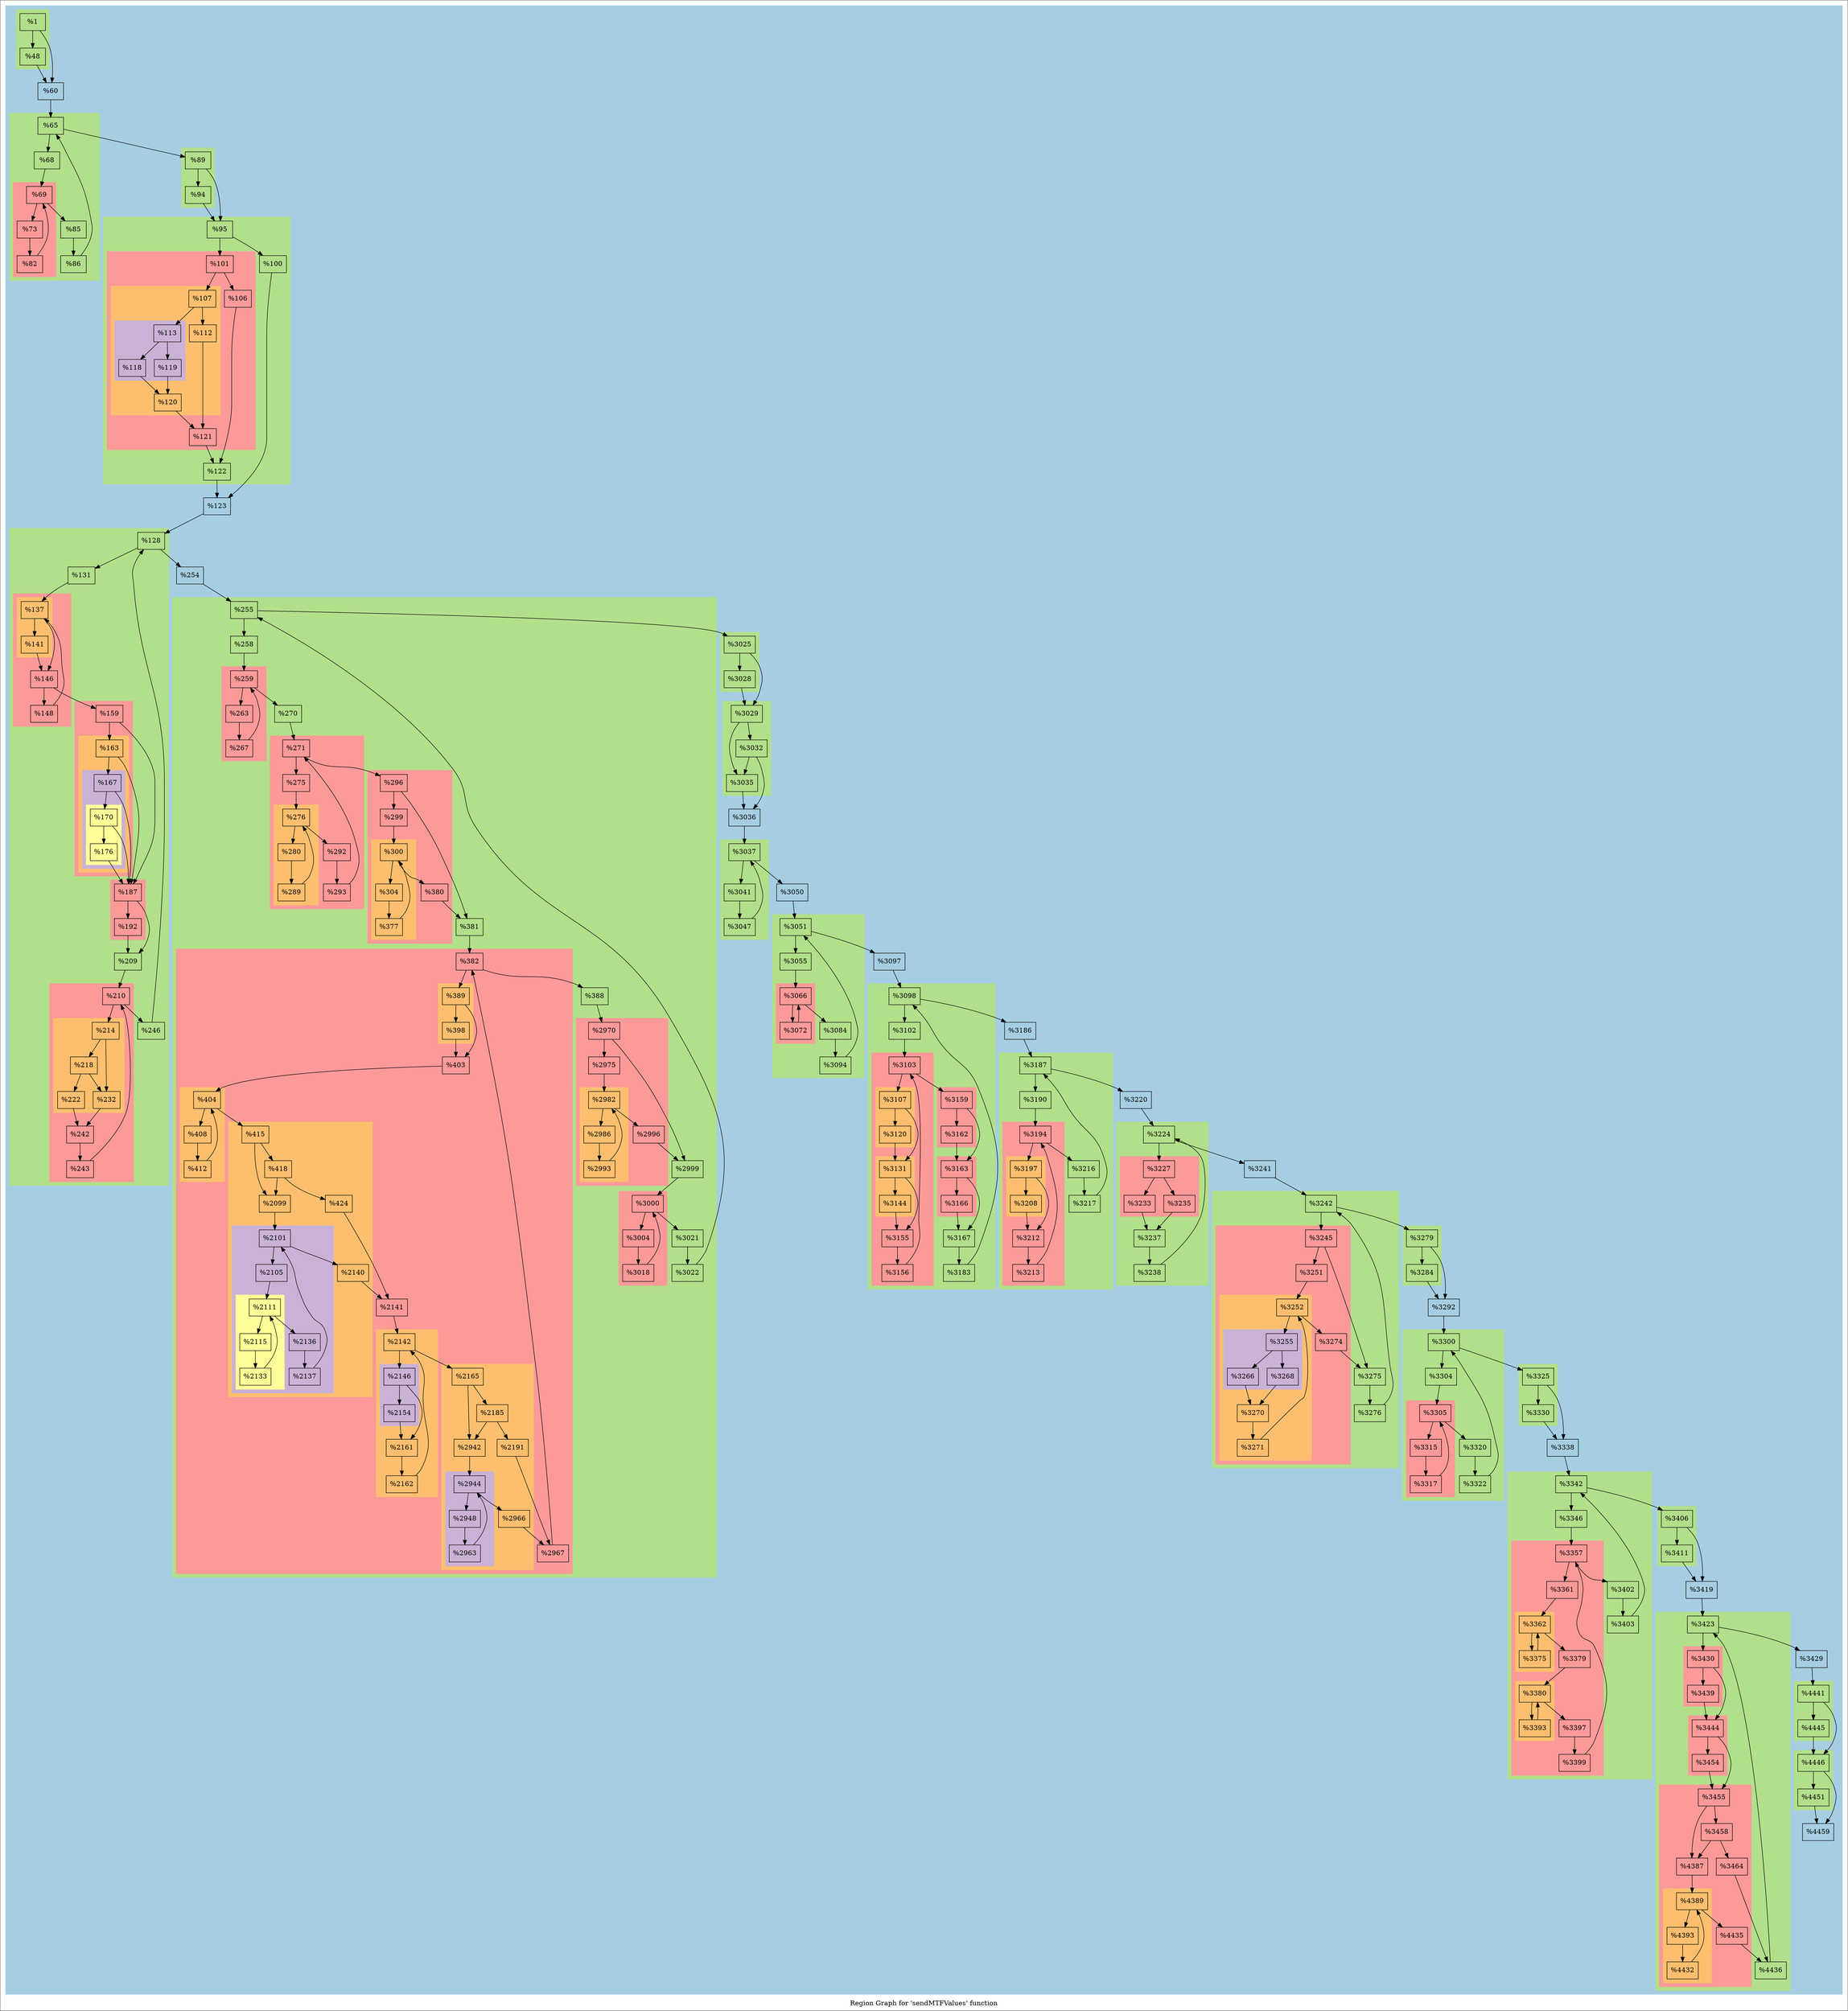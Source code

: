 digraph "Region Graph for 'sendMTFValues' function" {
	label="Region Graph for 'sendMTFValues' function";

	Node0x147b890 [shape=record,label="{%1}"];
	Node0x147b890 -> Node0x12e6710;
	Node0x147b890 -> Node0x143e8c0;
	Node0x12e6710 [shape=record,label="{%48}"];
	Node0x12e6710 -> Node0x143e8c0;
	Node0x143e8c0 [shape=record,label="{%60}"];
	Node0x143e8c0 -> Node0x13453e0;
	Node0x13453e0 [shape=record,label="{%65}"];
	Node0x13453e0 -> Node0x1156f00;
	Node0x13453e0 -> Node0x13b20c0;
	Node0x1156f00 [shape=record,label="{%68}"];
	Node0x1156f00 -> Node0x12dd8f0;
	Node0x12dd8f0 [shape=record,label="{%69}"];
	Node0x12dd8f0 -> Node0x1450330;
	Node0x12dd8f0 -> Node0x12b37b0;
	Node0x1450330 [shape=record,label="{%73}"];
	Node0x1450330 -> Node0x13bce50;
	Node0x13bce50 [shape=record,label="{%82}"];
	Node0x13bce50 -> Node0x12dd8f0[constraint=false];
	Node0x12b37b0 [shape=record,label="{%85}"];
	Node0x12b37b0 -> Node0x1397a80;
	Node0x1397a80 [shape=record,label="{%86}"];
	Node0x1397a80 -> Node0x13453e0[constraint=false];
	Node0x13b20c0 [shape=record,label="{%89}"];
	Node0x13b20c0 -> Node0x135a290;
	Node0x13b20c0 -> Node0x12a16a0;
	Node0x135a290 [shape=record,label="{%95}"];
	Node0x135a290 -> Node0x11e00a0;
	Node0x135a290 -> Node0x13ab980;
	Node0x11e00a0 [shape=record,label="{%100}"];
	Node0x11e00a0 -> Node0x13b7f10;
	Node0x13b7f10 [shape=record,label="{%123}"];
	Node0x13b7f10 -> Node0x137c680;
	Node0x137c680 [shape=record,label="{%128}"];
	Node0x137c680 -> Node0x11f5010;
	Node0x137c680 -> Node0x1452210;
	Node0x11f5010 [shape=record,label="{%131}"];
	Node0x11f5010 -> Node0x1429c80;
	Node0x1429c80 [shape=record,label="{%137}"];
	Node0x1429c80 -> Node0x13b1e40;
	Node0x1429c80 -> Node0x145c680;
	Node0x13b1e40 [shape=record,label="{%141}"];
	Node0x13b1e40 -> Node0x145c680;
	Node0x145c680 [shape=record,label="{%146}"];
	Node0x145c680 -> Node0x1452520;
	Node0x145c680 -> Node0x112ec30;
	Node0x1452520 [shape=record,label="{%148}"];
	Node0x1452520 -> Node0x1429c80[constraint=false];
	Node0x112ec30 [shape=record,label="{%159}"];
	Node0x112ec30 -> Node0x1394560;
	Node0x112ec30 -> Node0x1377e50;
	Node0x1394560 [shape=record,label="{%163}"];
	Node0x1394560 -> Node0x11b4070;
	Node0x1394560 -> Node0x1377e50;
	Node0x11b4070 [shape=record,label="{%167}"];
	Node0x11b4070 -> Node0x1398800;
	Node0x11b4070 -> Node0x1377e50;
	Node0x1398800 [shape=record,label="{%170}"];
	Node0x1398800 -> Node0x137ab70;
	Node0x1398800 -> Node0x1377e50;
	Node0x137ab70 [shape=record,label="{%176}"];
	Node0x137ab70 -> Node0x1377e50;
	Node0x1377e50 [shape=record,label="{%187}"];
	Node0x1377e50 -> Node0x13bbca0;
	Node0x1377e50 -> Node0x13f5a20;
	Node0x13bbca0 [shape=record,label="{%192}"];
	Node0x13bbca0 -> Node0x13f5a20;
	Node0x13f5a20 [shape=record,label="{%209}"];
	Node0x13f5a20 -> Node0x1384a20;
	Node0x1384a20 [shape=record,label="{%210}"];
	Node0x1384a20 -> Node0x13aa790;
	Node0x1384a20 -> Node0x1436c30;
	Node0x13aa790 [shape=record,label="{%214}"];
	Node0x13aa790 -> Node0x12e7980;
	Node0x13aa790 -> Node0x13b6fa0;
	Node0x12e7980 [shape=record,label="{%218}"];
	Node0x12e7980 -> Node0x13bc8f0;
	Node0x12e7980 -> Node0x13b6fa0;
	Node0x13bc8f0 [shape=record,label="{%222}"];
	Node0x13bc8f0 -> Node0x11d58e0;
	Node0x11d58e0 [shape=record,label="{%242}"];
	Node0x11d58e0 -> Node0x115ba20;
	Node0x115ba20 [shape=record,label="{%243}"];
	Node0x115ba20 -> Node0x1384a20[constraint=false];
	Node0x13b6fa0 [shape=record,label="{%232}"];
	Node0x13b6fa0 -> Node0x11d58e0;
	Node0x1436c30 [shape=record,label="{%246}"];
	Node0x1436c30 -> Node0x137c680[constraint=false];
	Node0x1452210 [shape=record,label="{%254}"];
	Node0x1452210 -> Node0x1111750;
	Node0x1111750 [shape=record,label="{%255}"];
	Node0x1111750 -> Node0x129dcd0;
	Node0x1111750 -> Node0x1386bf0;
	Node0x129dcd0 [shape=record,label="{%258}"];
	Node0x129dcd0 -> Node0x10f95d0;
	Node0x10f95d0 [shape=record,label="{%259}"];
	Node0x10f95d0 -> Node0x11e1ed0;
	Node0x10f95d0 -> Node0x13ac770;
	Node0x11e1ed0 [shape=record,label="{%263}"];
	Node0x11e1ed0 -> Node0x1429490;
	Node0x1429490 [shape=record,label="{%267}"];
	Node0x1429490 -> Node0x10f95d0[constraint=false];
	Node0x13ac770 [shape=record,label="{%270}"];
	Node0x13ac770 -> Node0x112b8a0;
	Node0x112b8a0 [shape=record,label="{%271}"];
	Node0x112b8a0 -> Node0x13a7370;
	Node0x112b8a0 -> Node0x13d7680;
	Node0x13a7370 [shape=record,label="{%275}"];
	Node0x13a7370 -> Node0x134b550;
	Node0x134b550 [shape=record,label="{%276}"];
	Node0x134b550 -> Node0x14797e0;
	Node0x134b550 -> Node0x13bbea0;
	Node0x14797e0 [shape=record,label="{%280}"];
	Node0x14797e0 -> Node0x10b8430;
	Node0x10b8430 [shape=record,label="{%289}"];
	Node0x10b8430 -> Node0x134b550[constraint=false];
	Node0x13bbea0 [shape=record,label="{%292}"];
	Node0x13bbea0 -> Node0x10b7010;
	Node0x10b7010 [shape=record,label="{%293}"];
	Node0x10b7010 -> Node0x112b8a0[constraint=false];
	Node0x13d7680 [shape=record,label="{%296}"];
	Node0x13d7680 -> Node0x1456720;
	Node0x13d7680 -> Node0x10b9400;
	Node0x1456720 [shape=record,label="{%299}"];
	Node0x1456720 -> Node0x1346680;
	Node0x1346680 [shape=record,label="{%300}"];
	Node0x1346680 -> Node0x145a420;
	Node0x1346680 -> Node0x142a6f0;
	Node0x145a420 [shape=record,label="{%304}"];
	Node0x145a420 -> Node0x12f0a00;
	Node0x12f0a00 [shape=record,label="{%377}"];
	Node0x12f0a00 -> Node0x1346680[constraint=false];
	Node0x142a6f0 [shape=record,label="{%380}"];
	Node0x142a6f0 -> Node0x10b9400;
	Node0x10b9400 [shape=record,label="{%381}"];
	Node0x10b9400 -> Node0x1485090;
	Node0x1485090 [shape=record,label="{%382}"];
	Node0x1485090 -> Node0x14850f0;
	Node0x1485090 -> Node0x1485150;
	Node0x14850f0 [shape=record,label="{%388}"];
	Node0x14850f0 -> Node0x14851b0;
	Node0x14851b0 [shape=record,label="{%2970}"];
	Node0x14851b0 -> Node0x1485210;
	Node0x14851b0 -> Node0x1485270;
	Node0x1485210 [shape=record,label="{%2975}"];
	Node0x1485210 -> Node0x14852d0;
	Node0x14852d0 [shape=record,label="{%2982}"];
	Node0x14852d0 -> Node0x1485330;
	Node0x14852d0 -> Node0x1485390;
	Node0x1485330 [shape=record,label="{%2986}"];
	Node0x1485330 -> Node0x14853f0;
	Node0x14853f0 [shape=record,label="{%2993}"];
	Node0x14853f0 -> Node0x14852d0[constraint=false];
	Node0x1485390 [shape=record,label="{%2996}"];
	Node0x1485390 -> Node0x1485270;
	Node0x1485270 [shape=record,label="{%2999}"];
	Node0x1485270 -> Node0x1485450;
	Node0x1485450 [shape=record,label="{%3000}"];
	Node0x1485450 -> Node0x14854b0;
	Node0x1485450 -> Node0x1485510;
	Node0x14854b0 [shape=record,label="{%3004}"];
	Node0x14854b0 -> Node0x1485570;
	Node0x1485570 [shape=record,label="{%3018}"];
	Node0x1485570 -> Node0x1485450[constraint=false];
	Node0x1485510 [shape=record,label="{%3021}"];
	Node0x1485510 -> Node0x14855d0;
	Node0x14855d0 [shape=record,label="{%3022}"];
	Node0x14855d0 -> Node0x1111750[constraint=false];
	Node0x1485150 [shape=record,label="{%389}"];
	Node0x1485150 -> Node0x1485630;
	Node0x1485150 -> Node0x1485690;
	Node0x1485630 [shape=record,label="{%398}"];
	Node0x1485630 -> Node0x1485690;
	Node0x1485690 [shape=record,label="{%403}"];
	Node0x1485690 -> Node0x14856f0;
	Node0x14856f0 [shape=record,label="{%404}"];
	Node0x14856f0 -> Node0x1485750;
	Node0x14856f0 -> Node0x14857b0;
	Node0x1485750 [shape=record,label="{%408}"];
	Node0x1485750 -> Node0x1485810;
	Node0x1485810 [shape=record,label="{%412}"];
	Node0x1485810 -> Node0x14856f0[constraint=false];
	Node0x14857b0 [shape=record,label="{%415}"];
	Node0x14857b0 -> Node0x1485870;
	Node0x14857b0 -> Node0x14858d0;
	Node0x1485870 [shape=record,label="{%418}"];
	Node0x1485870 -> Node0x1485930;
	Node0x1485870 -> Node0x14858d0;
	Node0x1485930 [shape=record,label="{%424}"];
	Node0x1485930 -> Node0x1485990;
	Node0x1485990 [shape=record,label="{%2141}"];
	Node0x1485990 -> Node0x14859f0;
	Node0x14859f0 [shape=record,label="{%2142}"];
	Node0x14859f0 -> Node0x1485a50;
	Node0x14859f0 -> Node0x1485ab0;
	Node0x1485a50 [shape=record,label="{%2146}"];
	Node0x1485a50 -> Node0x1485b10;
	Node0x1485a50 -> Node0x1485b70;
	Node0x1485b10 [shape=record,label="{%2154}"];
	Node0x1485b10 -> Node0x1485b70;
	Node0x1485b70 [shape=record,label="{%2161}"];
	Node0x1485b70 -> Node0x1484400;
	Node0x1484400 [shape=record,label="{%2162}"];
	Node0x1484400 -> Node0x14859f0[constraint=false];
	Node0x1485ab0 [shape=record,label="{%2165}"];
	Node0x1485ab0 -> Node0x1484460;
	Node0x1485ab0 -> Node0x14844c0;
	Node0x1484460 [shape=record,label="{%2185}"];
	Node0x1484460 -> Node0x1484520;
	Node0x1484460 -> Node0x14844c0;
	Node0x1484520 [shape=record,label="{%2191}"];
	Node0x1484520 -> Node0x1484580;
	Node0x1484580 [shape=record,label="{%2967}"];
	Node0x1484580 -> Node0x1485090[constraint=false];
	Node0x14844c0 [shape=record,label="{%2942}"];
	Node0x14844c0 -> Node0x14845e0;
	Node0x14845e0 [shape=record,label="{%2944}"];
	Node0x14845e0 -> Node0x1484640;
	Node0x14845e0 -> Node0x14846a0;
	Node0x1484640 [shape=record,label="{%2948}"];
	Node0x1484640 -> Node0x1484700;
	Node0x1484700 [shape=record,label="{%2963}"];
	Node0x1484700 -> Node0x14845e0[constraint=false];
	Node0x14846a0 [shape=record,label="{%2966}"];
	Node0x14846a0 -> Node0x1484580;
	Node0x14858d0 [shape=record,label="{%2099}"];
	Node0x14858d0 -> Node0x1484760;
	Node0x1484760 [shape=record,label="{%2101}"];
	Node0x1484760 -> Node0x14847c0;
	Node0x1484760 -> Node0x1484820;
	Node0x14847c0 [shape=record,label="{%2105}"];
	Node0x14847c0 -> Node0x1484880;
	Node0x1484880 [shape=record,label="{%2111}"];
	Node0x1484880 -> Node0x14848e0;
	Node0x1484880 -> Node0x1486e30;
	Node0x14848e0 [shape=record,label="{%2115}"];
	Node0x14848e0 -> Node0x1486e90;
	Node0x1486e90 [shape=record,label="{%2133}"];
	Node0x1486e90 -> Node0x1484880[constraint=false];
	Node0x1486e30 [shape=record,label="{%2136}"];
	Node0x1486e30 -> Node0x1486ef0;
	Node0x1486ef0 [shape=record,label="{%2137}"];
	Node0x1486ef0 -> Node0x1484760[constraint=false];
	Node0x1484820 [shape=record,label="{%2140}"];
	Node0x1484820 -> Node0x1485990;
	Node0x1386bf0 [shape=record,label="{%3025}"];
	Node0x1386bf0 -> Node0x1486f50;
	Node0x1386bf0 -> Node0x1486fb0;
	Node0x1486f50 [shape=record,label="{%3029}"];
	Node0x1486f50 -> Node0x1487010;
	Node0x1486f50 -> Node0x1487070;
	Node0x1487010 [shape=record,label="{%3032}"];
	Node0x1487010 -> Node0x14870d0;
	Node0x1487010 -> Node0x1487070;
	Node0x14870d0 [shape=record,label="{%3036}"];
	Node0x14870d0 -> Node0x1487130;
	Node0x1487130 [shape=record,label="{%3037}"];
	Node0x1487130 -> Node0x14891a0;
	Node0x1487130 -> Node0x1489200;
	Node0x14891a0 [shape=record,label="{%3041}"];
	Node0x14891a0 -> Node0x1489260;
	Node0x1489260 [shape=record,label="{%3047}"];
	Node0x1489260 -> Node0x1487130[constraint=false];
	Node0x1489200 [shape=record,label="{%3050}"];
	Node0x1489200 -> Node0x14892c0;
	Node0x14892c0 [shape=record,label="{%3051}"];
	Node0x14892c0 -> Node0x1489320;
	Node0x14892c0 -> Node0x1489380;
	Node0x1489320 [shape=record,label="{%3055}"];
	Node0x1489320 -> Node0x14893e0;
	Node0x14893e0 [shape=record,label="{%3066}"];
	Node0x14893e0 -> Node0x1489440;
	Node0x14893e0 -> Node0x14894a0;
	Node0x1489440 [shape=record,label="{%3072}"];
	Node0x1489440 -> Node0x14893e0[constraint=false];
	Node0x14894a0 [shape=record,label="{%3084}"];
	Node0x14894a0 -> Node0x1489500;
	Node0x1489500 [shape=record,label="{%3094}"];
	Node0x1489500 -> Node0x14892c0[constraint=false];
	Node0x1489380 [shape=record,label="{%3097}"];
	Node0x1489380 -> Node0x1489560;
	Node0x1489560 [shape=record,label="{%3098}"];
	Node0x1489560 -> Node0x14895c0;
	Node0x1489560 -> Node0x1489620;
	Node0x14895c0 [shape=record,label="{%3102}"];
	Node0x14895c0 -> Node0x1489680;
	Node0x1489680 [shape=record,label="{%3103}"];
	Node0x1489680 -> Node0x14896e0;
	Node0x1489680 -> Node0x1489740;
	Node0x14896e0 [shape=record,label="{%3107}"];
	Node0x14896e0 -> Node0x14897a0;
	Node0x14896e0 -> Node0x1489800;
	Node0x14897a0 [shape=record,label="{%3120}"];
	Node0x14897a0 -> Node0x1489800;
	Node0x1489800 [shape=record,label="{%3131}"];
	Node0x1489800 -> Node0x1489860;
	Node0x1489800 -> Node0x14898c0;
	Node0x1489860 [shape=record,label="{%3144}"];
	Node0x1489860 -> Node0x14898c0;
	Node0x14898c0 [shape=record,label="{%3155}"];
	Node0x14898c0 -> Node0x1489920;
	Node0x1489920 [shape=record,label="{%3156}"];
	Node0x1489920 -> Node0x1489680[constraint=false];
	Node0x1489740 [shape=record,label="{%3159}"];
	Node0x1489740 -> Node0x1489980;
	Node0x1489740 -> Node0x14899e0;
	Node0x1489980 [shape=record,label="{%3162}"];
	Node0x1489980 -> Node0x14899e0;
	Node0x14899e0 [shape=record,label="{%3163}"];
	Node0x14899e0 -> Node0x1489a40;
	Node0x14899e0 -> Node0x1489aa0;
	Node0x1489a40 [shape=record,label="{%3166}"];
	Node0x1489a40 -> Node0x1489aa0;
	Node0x1489aa0 [shape=record,label="{%3167}"];
	Node0x1489aa0 -> Node0x1489b00;
	Node0x1489b00 [shape=record,label="{%3183}"];
	Node0x1489b00 -> Node0x1489560[constraint=false];
	Node0x1489620 [shape=record,label="{%3186}"];
	Node0x1489620 -> Node0x1489b60;
	Node0x1489b60 [shape=record,label="{%3187}"];
	Node0x1489b60 -> Node0x1489bc0;
	Node0x1489b60 -> Node0x1489c20;
	Node0x1489bc0 [shape=record,label="{%3190}"];
	Node0x1489bc0 -> Node0x1489c80;
	Node0x1489c80 [shape=record,label="{%3194}"];
	Node0x1489c80 -> Node0x1489ce0;
	Node0x1489c80 -> Node0x1489d40;
	Node0x1489ce0 [shape=record,label="{%3197}"];
	Node0x1489ce0 -> Node0x1489da0;
	Node0x1489ce0 -> Node0x1489e00;
	Node0x1489da0 [shape=record,label="{%3208}"];
	Node0x1489da0 -> Node0x1489e00;
	Node0x1489e00 [shape=record,label="{%3212}"];
	Node0x1489e00 -> Node0x1489e60;
	Node0x1489e60 [shape=record,label="{%3213}"];
	Node0x1489e60 -> Node0x1489c80[constraint=false];
	Node0x1489d40 [shape=record,label="{%3216}"];
	Node0x1489d40 -> Node0x1489ec0;
	Node0x1489ec0 [shape=record,label="{%3217}"];
	Node0x1489ec0 -> Node0x1489b60[constraint=false];
	Node0x1489c20 [shape=record,label="{%3220}"];
	Node0x1489c20 -> Node0x1489f20;
	Node0x1489f20 [shape=record,label="{%3224}"];
	Node0x1489f20 -> Node0x1489f80;
	Node0x1489f20 -> Node0x1489fe0;
	Node0x1489f80 [shape=record,label="{%3227}"];
	Node0x1489f80 -> Node0x148a040;
	Node0x1489f80 -> Node0x148a0a0;
	Node0x148a040 [shape=record,label="{%3233}"];
	Node0x148a040 -> Node0x148a100;
	Node0x148a100 [shape=record,label="{%3237}"];
	Node0x148a100 -> Node0x148a160;
	Node0x148a160 [shape=record,label="{%3238}"];
	Node0x148a160 -> Node0x1489f20[constraint=false];
	Node0x148a0a0 [shape=record,label="{%3235}"];
	Node0x148a0a0 -> Node0x148a100;
	Node0x1489fe0 [shape=record,label="{%3241}"];
	Node0x1489fe0 -> Node0x148a1c0;
	Node0x148a1c0 [shape=record,label="{%3242}"];
	Node0x148a1c0 -> Node0x148a220;
	Node0x148a1c0 -> Node0x148a280;
	Node0x148a220 [shape=record,label="{%3245}"];
	Node0x148a220 -> Node0x148a2e0;
	Node0x148a220 -> Node0x148a340;
	Node0x148a2e0 [shape=record,label="{%3251}"];
	Node0x148a2e0 -> Node0x148a3a0;
	Node0x148a3a0 [shape=record,label="{%3252}"];
	Node0x148a3a0 -> Node0x148a400;
	Node0x148a3a0 -> Node0x148a460;
	Node0x148a400 [shape=record,label="{%3255}"];
	Node0x148a400 -> Node0x148a4c0;
	Node0x148a400 -> Node0x148a520;
	Node0x148a4c0 [shape=record,label="{%3266}"];
	Node0x148a4c0 -> Node0x148a580;
	Node0x148a580 [shape=record,label="{%3270}"];
	Node0x148a580 -> Node0x148a5e0;
	Node0x148a5e0 [shape=record,label="{%3271}"];
	Node0x148a5e0 -> Node0x148a3a0[constraint=false];
	Node0x148a520 [shape=record,label="{%3268}"];
	Node0x148a520 -> Node0x148a580;
	Node0x148a460 [shape=record,label="{%3274}"];
	Node0x148a460 -> Node0x148a340;
	Node0x148a340 [shape=record,label="{%3275}"];
	Node0x148a340 -> Node0x148a640;
	Node0x148a640 [shape=record,label="{%3276}"];
	Node0x148a640 -> Node0x148a1c0[constraint=false];
	Node0x148a280 [shape=record,label="{%3279}"];
	Node0x148a280 -> Node0x148a6a0;
	Node0x148a280 -> Node0x148a700;
	Node0x148a6a0 [shape=record,label="{%3284}"];
	Node0x148a6a0 -> Node0x148a700;
	Node0x148a700 [shape=record,label="{%3292}"];
	Node0x148a700 -> Node0x148a760;
	Node0x148a760 [shape=record,label="{%3300}"];
	Node0x148a760 -> Node0x148a7c0;
	Node0x148a760 -> Node0x148a820;
	Node0x148a7c0 [shape=record,label="{%3304}"];
	Node0x148a7c0 -> Node0x148a880;
	Node0x148a880 [shape=record,label="{%3305}"];
	Node0x148a880 -> Node0x148a8e0;
	Node0x148a880 -> Node0x148a940;
	Node0x148a8e0 [shape=record,label="{%3315}"];
	Node0x148a8e0 -> Node0x148a9a0;
	Node0x148a9a0 [shape=record,label="{%3317}"];
	Node0x148a9a0 -> Node0x148a880[constraint=false];
	Node0x148a940 [shape=record,label="{%3320}"];
	Node0x148a940 -> Node0x148aa00;
	Node0x148aa00 [shape=record,label="{%3322}"];
	Node0x148aa00 -> Node0x148a760[constraint=false];
	Node0x148a820 [shape=record,label="{%3325}"];
	Node0x148a820 -> Node0x148aa60;
	Node0x148a820 -> Node0x148aac0;
	Node0x148aa60 [shape=record,label="{%3330}"];
	Node0x148aa60 -> Node0x148aac0;
	Node0x148aac0 [shape=record,label="{%3338}"];
	Node0x148aac0 -> Node0x148ab20;
	Node0x148ab20 [shape=record,label="{%3342}"];
	Node0x148ab20 -> Node0x148ab80;
	Node0x148ab20 -> Node0x148abe0;
	Node0x148ab80 [shape=record,label="{%3346}"];
	Node0x148ab80 -> Node0x148ac40;
	Node0x148ac40 [shape=record,label="{%3357}"];
	Node0x148ac40 -> Node0x148aca0;
	Node0x148ac40 -> Node0x148ad00;
	Node0x148aca0 [shape=record,label="{%3361}"];
	Node0x148aca0 -> Node0x148ad60;
	Node0x148ad60 [shape=record,label="{%3362}"];
	Node0x148ad60 -> Node0x148adc0;
	Node0x148ad60 -> Node0x148ae20;
	Node0x148adc0 [shape=record,label="{%3375}"];
	Node0x148adc0 -> Node0x148ad60[constraint=false];
	Node0x148ae20 [shape=record,label="{%3379}"];
	Node0x148ae20 -> Node0x148ae80;
	Node0x148ae80 [shape=record,label="{%3380}"];
	Node0x148ae80 -> Node0x148aee0;
	Node0x148ae80 -> Node0x148af40;
	Node0x148aee0 [shape=record,label="{%3393}"];
	Node0x148aee0 -> Node0x148ae80[constraint=false];
	Node0x148af40 [shape=record,label="{%3397}"];
	Node0x148af40 -> Node0x148afa0;
	Node0x148afa0 [shape=record,label="{%3399}"];
	Node0x148afa0 -> Node0x148ac40[constraint=false];
	Node0x148ad00 [shape=record,label="{%3402}"];
	Node0x148ad00 -> Node0x148b000;
	Node0x148b000 [shape=record,label="{%3403}"];
	Node0x148b000 -> Node0x148ab20[constraint=false];
	Node0x148abe0 [shape=record,label="{%3406}"];
	Node0x148abe0 -> Node0x148b060;
	Node0x148abe0 -> Node0x148b0c0;
	Node0x148b060 [shape=record,label="{%3411}"];
	Node0x148b060 -> Node0x148b0c0;
	Node0x148b0c0 [shape=record,label="{%3419}"];
	Node0x148b0c0 -> Node0x14865e0;
	Node0x14865e0 [shape=record,label="{%3423}"];
	Node0x14865e0 -> Node0x1486640;
	Node0x14865e0 -> Node0x14866a0;
	Node0x1486640 [shape=record,label="{%3429}"];
	Node0x1486640 -> Node0x1486700;
	Node0x1486700 [shape=record,label="{%4441}"];
	Node0x1486700 -> Node0x1486760;
	Node0x1486700 -> Node0x14867c0;
	Node0x1486760 [shape=record,label="{%4446}"];
	Node0x1486760 -> Node0x1486820;
	Node0x1486760 -> Node0x1486880;
	Node0x1486820 [shape=record,label="{%4451}"];
	Node0x1486820 -> Node0x1486880;
	Node0x1486880 [shape=record,label="{%4459}"];
	Node0x14867c0 [shape=record,label="{%4445}"];
	Node0x14867c0 -> Node0x1486760;
	Node0x14866a0 [shape=record,label="{%3430}"];
	Node0x14866a0 -> Node0x14868e0;
	Node0x14866a0 -> Node0x1486940;
	Node0x14868e0 [shape=record,label="{%3439}"];
	Node0x14868e0 -> Node0x1486940;
	Node0x1486940 [shape=record,label="{%3444}"];
	Node0x1486940 -> Node0x14869a0;
	Node0x1486940 -> Node0x1486a00;
	Node0x14869a0 [shape=record,label="{%3455}"];
	Node0x14869a0 -> Node0x1486a60;
	Node0x14869a0 -> Node0x1486ac0;
	Node0x1486a60 [shape=record,label="{%3458}"];
	Node0x1486a60 -> Node0x1486b20;
	Node0x1486a60 -> Node0x1486ac0;
	Node0x1486b20 [shape=record,label="{%3464}"];
	Node0x1486b20 -> Node0x1486b80;
	Node0x1486b80 [shape=record,label="{%4436}"];
	Node0x1486b80 -> Node0x14865e0[constraint=false];
	Node0x1486ac0 [shape=record,label="{%4387}"];
	Node0x1486ac0 -> Node0x1486be0;
	Node0x1486be0 [shape=record,label="{%4389}"];
	Node0x1486be0 -> Node0x1486c40;
	Node0x1486be0 -> Node0x1486ca0;
	Node0x1486c40 [shape=record,label="{%4393}"];
	Node0x1486c40 -> Node0x1486d00;
	Node0x1486d00 [shape=record,label="{%4432}"];
	Node0x1486d00 -> Node0x1486be0[constraint=false];
	Node0x1486ca0 [shape=record,label="{%4435}"];
	Node0x1486ca0 -> Node0x1486b80;
	Node0x1486a00 [shape=record,label="{%3454}"];
	Node0x1486a00 -> Node0x14869a0;
	Node0x1487070 [shape=record,label="{%3035}"];
	Node0x1487070 -> Node0x14870d0;
	Node0x1486fb0 [shape=record,label="{%3028}"];
	Node0x1486fb0 -> Node0x1486f50;
	Node0x13ab980 [shape=record,label="{%101}"];
	Node0x13ab980 -> Node0x1486d60;
	Node0x13ab980 -> Node0x1486dc0;
	Node0x1486d60 [shape=record,label="{%106}"];
	Node0x1486d60 -> Node0x148c170;
	Node0x148c170 [shape=record,label="{%122}"];
	Node0x148c170 -> Node0x13b7f10;
	Node0x1486dc0 [shape=record,label="{%107}"];
	Node0x1486dc0 -> Node0x148c1d0;
	Node0x1486dc0 -> Node0x148c230;
	Node0x148c1d0 [shape=record,label="{%112}"];
	Node0x148c1d0 -> Node0x148c290;
	Node0x148c290 [shape=record,label="{%121}"];
	Node0x148c290 -> Node0x148c170;
	Node0x148c230 [shape=record,label="{%113}"];
	Node0x148c230 -> Node0x148c2f0;
	Node0x148c230 -> Node0x148c350;
	Node0x148c2f0 [shape=record,label="{%118}"];
	Node0x148c2f0 -> Node0x148c3b0;
	Node0x148c3b0 [shape=record,label="{%120}"];
	Node0x148c3b0 -> Node0x148c290;
	Node0x148c350 [shape=record,label="{%119}"];
	Node0x148c350 -> Node0x148c3b0;
	Node0x12a16a0 [shape=record,label="{%94}"];
	Node0x12a16a0 -> Node0x135a290;
	colorscheme = "paired12"
        subgraph cluster_0x1479800 {
          label = "";
          style = filled;
          color = 1
          subgraph cluster_0x14832d0 {
            label = "";
            style = filled;
            color = 3
            Node0x147b890;
            Node0x12e6710;
          }
          subgraph cluster_0x1483250 {
            label = "";
            style = filled;
            color = 3
            subgraph cluster_0x145b610 {
              label = "";
              style = filled;
              color = 5
              Node0x12dd8f0;
              Node0x1450330;
              Node0x13bce50;
            }
            Node0x13453e0;
            Node0x1156f00;
            Node0x12b37b0;
            Node0x1397a80;
          }
          subgraph cluster_0x14831d0 {
            label = "";
            style = filled;
            color = 3
            Node0x13b20c0;
            Node0x12a16a0;
          }
          subgraph cluster_0x1483150 {
            label = "";
            style = filled;
            color = 3
            subgraph cluster_0x14830d0 {
              label = "";
              style = filled;
              color = 5
              subgraph cluster_0x1483050 {
                label = "";
                style = filled;
                color = 7
                subgraph cluster_0x1482fd0 {
                  label = "";
                  style = filled;
                  color = 9
                  Node0x148c230;
                  Node0x148c2f0;
                  Node0x148c350;
                }
                Node0x1486dc0;
                Node0x148c1d0;
                Node0x148c3b0;
              }
              Node0x13ab980;
              Node0x1486d60;
              Node0x148c290;
            }
            Node0x135a290;
            Node0x11e00a0;
            Node0x148c170;
          }
          subgraph cluster_0x1482f50 {
            label = "";
            style = filled;
            color = 3
            subgraph cluster_0x10b7620 {
              label = "";
              style = filled;
              color = 5
              subgraph cluster_0x10b75a0 {
                label = "";
                style = filled;
                color = 7
                Node0x1429c80;
                Node0x13b1e40;
              }
              Node0x145c680;
              Node0x1452520;
            }
            subgraph cluster_0x10b7520 {
              label = "";
              style = filled;
              color = 5
              subgraph cluster_0x14291b0 {
                label = "";
                style = filled;
                color = 7
                subgraph cluster_0x10b92f0 {
                  label = "";
                  style = filled;
                  color = 9
                  subgraph cluster_0x145b690 {
                    label = "";
                    style = filled;
                    color = 11
                    Node0x1398800;
                    Node0x137ab70;
                  }
                  Node0x11b4070;
                }
                Node0x1394560;
              }
              Node0x112ec30;
            }
            subgraph cluster_0x10b74a0 {
              label = "";
              style = filled;
              color = 5
              Node0x1377e50;
              Node0x13bbca0;
            }
            subgraph cluster_0x10db240 {
              label = "";
              style = filled;
              color = 5
              subgraph cluster_0x10db1c0 {
                label = "";
                style = filled;
                color = 7
                Node0x13aa790;
                Node0x12e7980;
                Node0x13bc8f0;
                Node0x13b6fa0;
              }
              Node0x1384a20;
              Node0x11d58e0;
              Node0x115ba20;
            }
            Node0x137c680;
            Node0x11f5010;
            Node0x13f5a20;
            Node0x1436c30;
          }
          subgraph cluster_0x1482ed0 {
            label = "";
            style = filled;
            color = 3
            subgraph cluster_0x1481670 {
              label = "";
              style = filled;
              color = 5
              Node0x10f95d0;
              Node0x11e1ed0;
              Node0x1429490;
            }
            subgraph cluster_0x14815f0 {
              label = "";
              style = filled;
              color = 5
              subgraph cluster_0x10b76a0 {
                label = "";
                style = filled;
                color = 7
                Node0x134b550;
                Node0x14797e0;
                Node0x10b8430;
              }
              Node0x112b8a0;
              Node0x13a7370;
              Node0x13bbea0;
              Node0x10b7010;
            }
            subgraph cluster_0x1481570 {
              label = "";
              style = filled;
              color = 5
              subgraph cluster_0x10b7720 {
                label = "";
                style = filled;
                color = 7
                Node0x1346680;
                Node0x145a420;
                Node0x12f0a00;
              }
              Node0x13d7680;
              Node0x1456720;
              Node0x142a6f0;
            }
            subgraph cluster_0x14814f0 {
              label = "";
              style = filled;
              color = 5
              subgraph cluster_0x1481470 {
                label = "";
                style = filled;
                color = 7
                Node0x1485150;
                Node0x1485630;
              }
              subgraph cluster_0x14813f0 {
                label = "";
                style = filled;
                color = 7
                Node0x14856f0;
                Node0x1485750;
                Node0x1485810;
              }
              subgraph cluster_0x1481370 {
                label = "";
                style = filled;
                color = 7
                subgraph cluster_0x10b7ba0 {
                  label = "";
                  style = filled;
                  color = 9
                  subgraph cluster_0x10b7b20 {
                    label = "";
                    style = filled;
                    color = 11
                    Node0x1484880;
                    Node0x14848e0;
                    Node0x1486e90;
                  }
                  Node0x1484760;
                  Node0x14847c0;
                  Node0x1486e30;
                  Node0x1486ef0;
                }
                Node0x14857b0;
                Node0x1485870;
                Node0x1485930;
                Node0x14858d0;
                Node0x1484820;
              }
              subgraph cluster_0x10b7aa0 {
                label = "";
                style = filled;
                color = 7
                subgraph cluster_0x10b7920 {
                  label = "";
                  style = filled;
                  color = 9
                  Node0x1485a50;
                  Node0x1485b10;
                }
                Node0x14859f0;
                Node0x1485b70;
                Node0x1484400;
              }
              subgraph cluster_0x10b7a20 {
                label = "";
                style = filled;
                color = 7
                subgraph cluster_0x10b79a0 {
                  label = "";
                  style = filled;
                  color = 9
                  Node0x14845e0;
                  Node0x1484640;
                  Node0x1484700;
                }
                Node0x1485ab0;
                Node0x1484460;
                Node0x1484520;
                Node0x14844c0;
                Node0x14846a0;
              }
              Node0x1485090;
              Node0x1485690;
              Node0x1485990;
              Node0x1484580;
            }
            subgraph cluster_0x10b78a0 {
              label = "";
              style = filled;
              color = 5
              subgraph cluster_0x10b77a0 {
                label = "";
                style = filled;
                color = 7
                Node0x14852d0;
                Node0x1485330;
                Node0x14853f0;
              }
              Node0x14851b0;
              Node0x1485210;
              Node0x1485390;
            }
            subgraph cluster_0x10b7820 {
              label = "";
              style = filled;
              color = 5
              Node0x1485450;
              Node0x14854b0;
              Node0x1485570;
            }
            Node0x1111750;
            Node0x129dcd0;
            Node0x13ac770;
            Node0x10b9400;
            Node0x14850f0;
            Node0x1485270;
            Node0x1485510;
            Node0x14855d0;
          }
          subgraph cluster_0x1482e50 {
            label = "";
            style = filled;
            color = 3
            Node0x1386bf0;
            Node0x1486fb0;
          }
          subgraph cluster_0x1482dd0 {
            label = "";
            style = filled;
            color = 3
            Node0x1486f50;
            Node0x1487010;
            Node0x1487070;
          }
          subgraph cluster_0x1482d50 {
            label = "";
            style = filled;
            color = 3
            Node0x1487130;
            Node0x14891a0;
            Node0x1489260;
          }
          subgraph cluster_0x1482cd0 {
            label = "";
            style = filled;
            color = 3
            subgraph cluster_0x14816f0 {
              label = "";
              style = filled;
              color = 5
              Node0x14893e0;
              Node0x1489440;
            }
            Node0x14892c0;
            Node0x1489320;
            Node0x14894a0;
            Node0x1489500;
          }
          subgraph cluster_0x1482c50 {
            label = "";
            style = filled;
            color = 3
            subgraph cluster_0x1481970 {
              label = "";
              style = filled;
              color = 5
              subgraph cluster_0x14817f0 {
                label = "";
                style = filled;
                color = 7
                Node0x14896e0;
                Node0x14897a0;
              }
              subgraph cluster_0x1481770 {
                label = "";
                style = filled;
                color = 7
                Node0x1489800;
                Node0x1489860;
              }
              Node0x1489680;
              Node0x14898c0;
              Node0x1489920;
            }
            subgraph cluster_0x14818f0 {
              label = "";
              style = filled;
              color = 5
              Node0x1489740;
              Node0x1489980;
            }
            subgraph cluster_0x1481870 {
              label = "";
              style = filled;
              color = 5
              Node0x14899e0;
              Node0x1489a40;
            }
            Node0x1489560;
            Node0x14895c0;
            Node0x1489aa0;
            Node0x1489b00;
          }
          subgraph cluster_0x1482bd0 {
            label = "";
            style = filled;
            color = 3
            subgraph cluster_0x1481a70 {
              label = "";
              style = filled;
              color = 5
              subgraph cluster_0x14819f0 {
                label = "";
                style = filled;
                color = 7
                Node0x1489ce0;
                Node0x1489da0;
              }
              Node0x1489c80;
              Node0x1489e00;
              Node0x1489e60;
            }
            Node0x1489b60;
            Node0x1489bc0;
            Node0x1489d40;
            Node0x1489ec0;
          }
          subgraph cluster_0x1482b50 {
            label = "";
            style = filled;
            color = 3
            subgraph cluster_0x1481af0 {
              label = "";
              style = filled;
              color = 5
              Node0x1489f80;
              Node0x148a040;
              Node0x148a0a0;
            }
            Node0x1489f20;
            Node0x148a100;
            Node0x148a160;
          }
          subgraph cluster_0x1482ad0 {
            label = "";
            style = filled;
            color = 3
            subgraph cluster_0x1480c60 {
              label = "";
              style = filled;
              color = 5
              subgraph cluster_0x1480be0 {
                label = "";
                style = filled;
                color = 7
                subgraph cluster_0x1480b60 {
                  label = "";
                  style = filled;
                  color = 9
                  Node0x148a400;
                  Node0x148a4c0;
                  Node0x148a520;
                }
                Node0x148a3a0;
                Node0x148a580;
                Node0x148a5e0;
              }
              Node0x148a220;
              Node0x148a2e0;
              Node0x148a460;
            }
            Node0x148a1c0;
            Node0x148a340;
            Node0x148a640;
          }
          subgraph cluster_0x1482a50 {
            label = "";
            style = filled;
            color = 3
            Node0x148a280;
            Node0x148a6a0;
          }
          subgraph cluster_0x14829d0 {
            label = "";
            style = filled;
            color = 3
            subgraph cluster_0x1480ce0 {
              label = "";
              style = filled;
              color = 5
              Node0x148a880;
              Node0x148a8e0;
              Node0x148a9a0;
            }
            Node0x148a760;
            Node0x148a7c0;
            Node0x148a940;
            Node0x148aa00;
          }
          subgraph cluster_0x1482950 {
            label = "";
            style = filled;
            color = 3
            Node0x148a820;
            Node0x148aa60;
          }
          subgraph cluster_0x14812e0 {
            label = "";
            style = filled;
            color = 3
            subgraph cluster_0x1480e60 {
              label = "";
              style = filled;
              color = 5
              subgraph cluster_0x1480de0 {
                label = "";
                style = filled;
                color = 7
                Node0x148ad60;
                Node0x148adc0;
              }
              subgraph cluster_0x1480d60 {
                label = "";
                style = filled;
                color = 7
                Node0x148ae80;
                Node0x148aee0;
              }
              Node0x148ac40;
              Node0x148aca0;
              Node0x148ae20;
              Node0x148af40;
              Node0x148afa0;
            }
            Node0x148ab20;
            Node0x148ab80;
            Node0x148ad00;
            Node0x148b000;
          }
          subgraph cluster_0x1481260 {
            label = "";
            style = filled;
            color = 3
            Node0x148abe0;
            Node0x148b060;
          }
          subgraph cluster_0x14811e0 {
            label = "";
            style = filled;
            color = 3
            subgraph cluster_0x1481160 {
              label = "";
              style = filled;
              color = 5
              Node0x14866a0;
              Node0x14868e0;
            }
            subgraph cluster_0x14810e0 {
              label = "";
              style = filled;
              color = 5
              Node0x1486940;
              Node0x1486a00;
            }
            subgraph cluster_0x1481060 {
              label = "";
              style = filled;
              color = 5
              subgraph cluster_0x1480fe0 {
                label = "";
                style = filled;
                color = 7
                Node0x1486be0;
                Node0x1486c40;
                Node0x1486d00;
              }
              Node0x14869a0;
              Node0x1486a60;
              Node0x1486b20;
              Node0x1486ac0;
              Node0x1486ca0;
            }
            Node0x14865e0;
            Node0x1486b80;
          }
          subgraph cluster_0x1480f60 {
            label = "";
            style = filled;
            color = 3
            Node0x1486700;
            Node0x14867c0;
          }
          subgraph cluster_0x1480ee0 {
            label = "";
            style = filled;
            color = 3
            Node0x1486760;
            Node0x1486820;
          }
          Node0x143e8c0;
          Node0x13b7f10;
          Node0x1452210;
          Node0x14870d0;
          Node0x1489200;
          Node0x1489380;
          Node0x1489620;
          Node0x1489c20;
          Node0x1489fe0;
          Node0x148a700;
          Node0x148aac0;
          Node0x148b0c0;
          Node0x1486640;
          Node0x1486880;
        }
}
